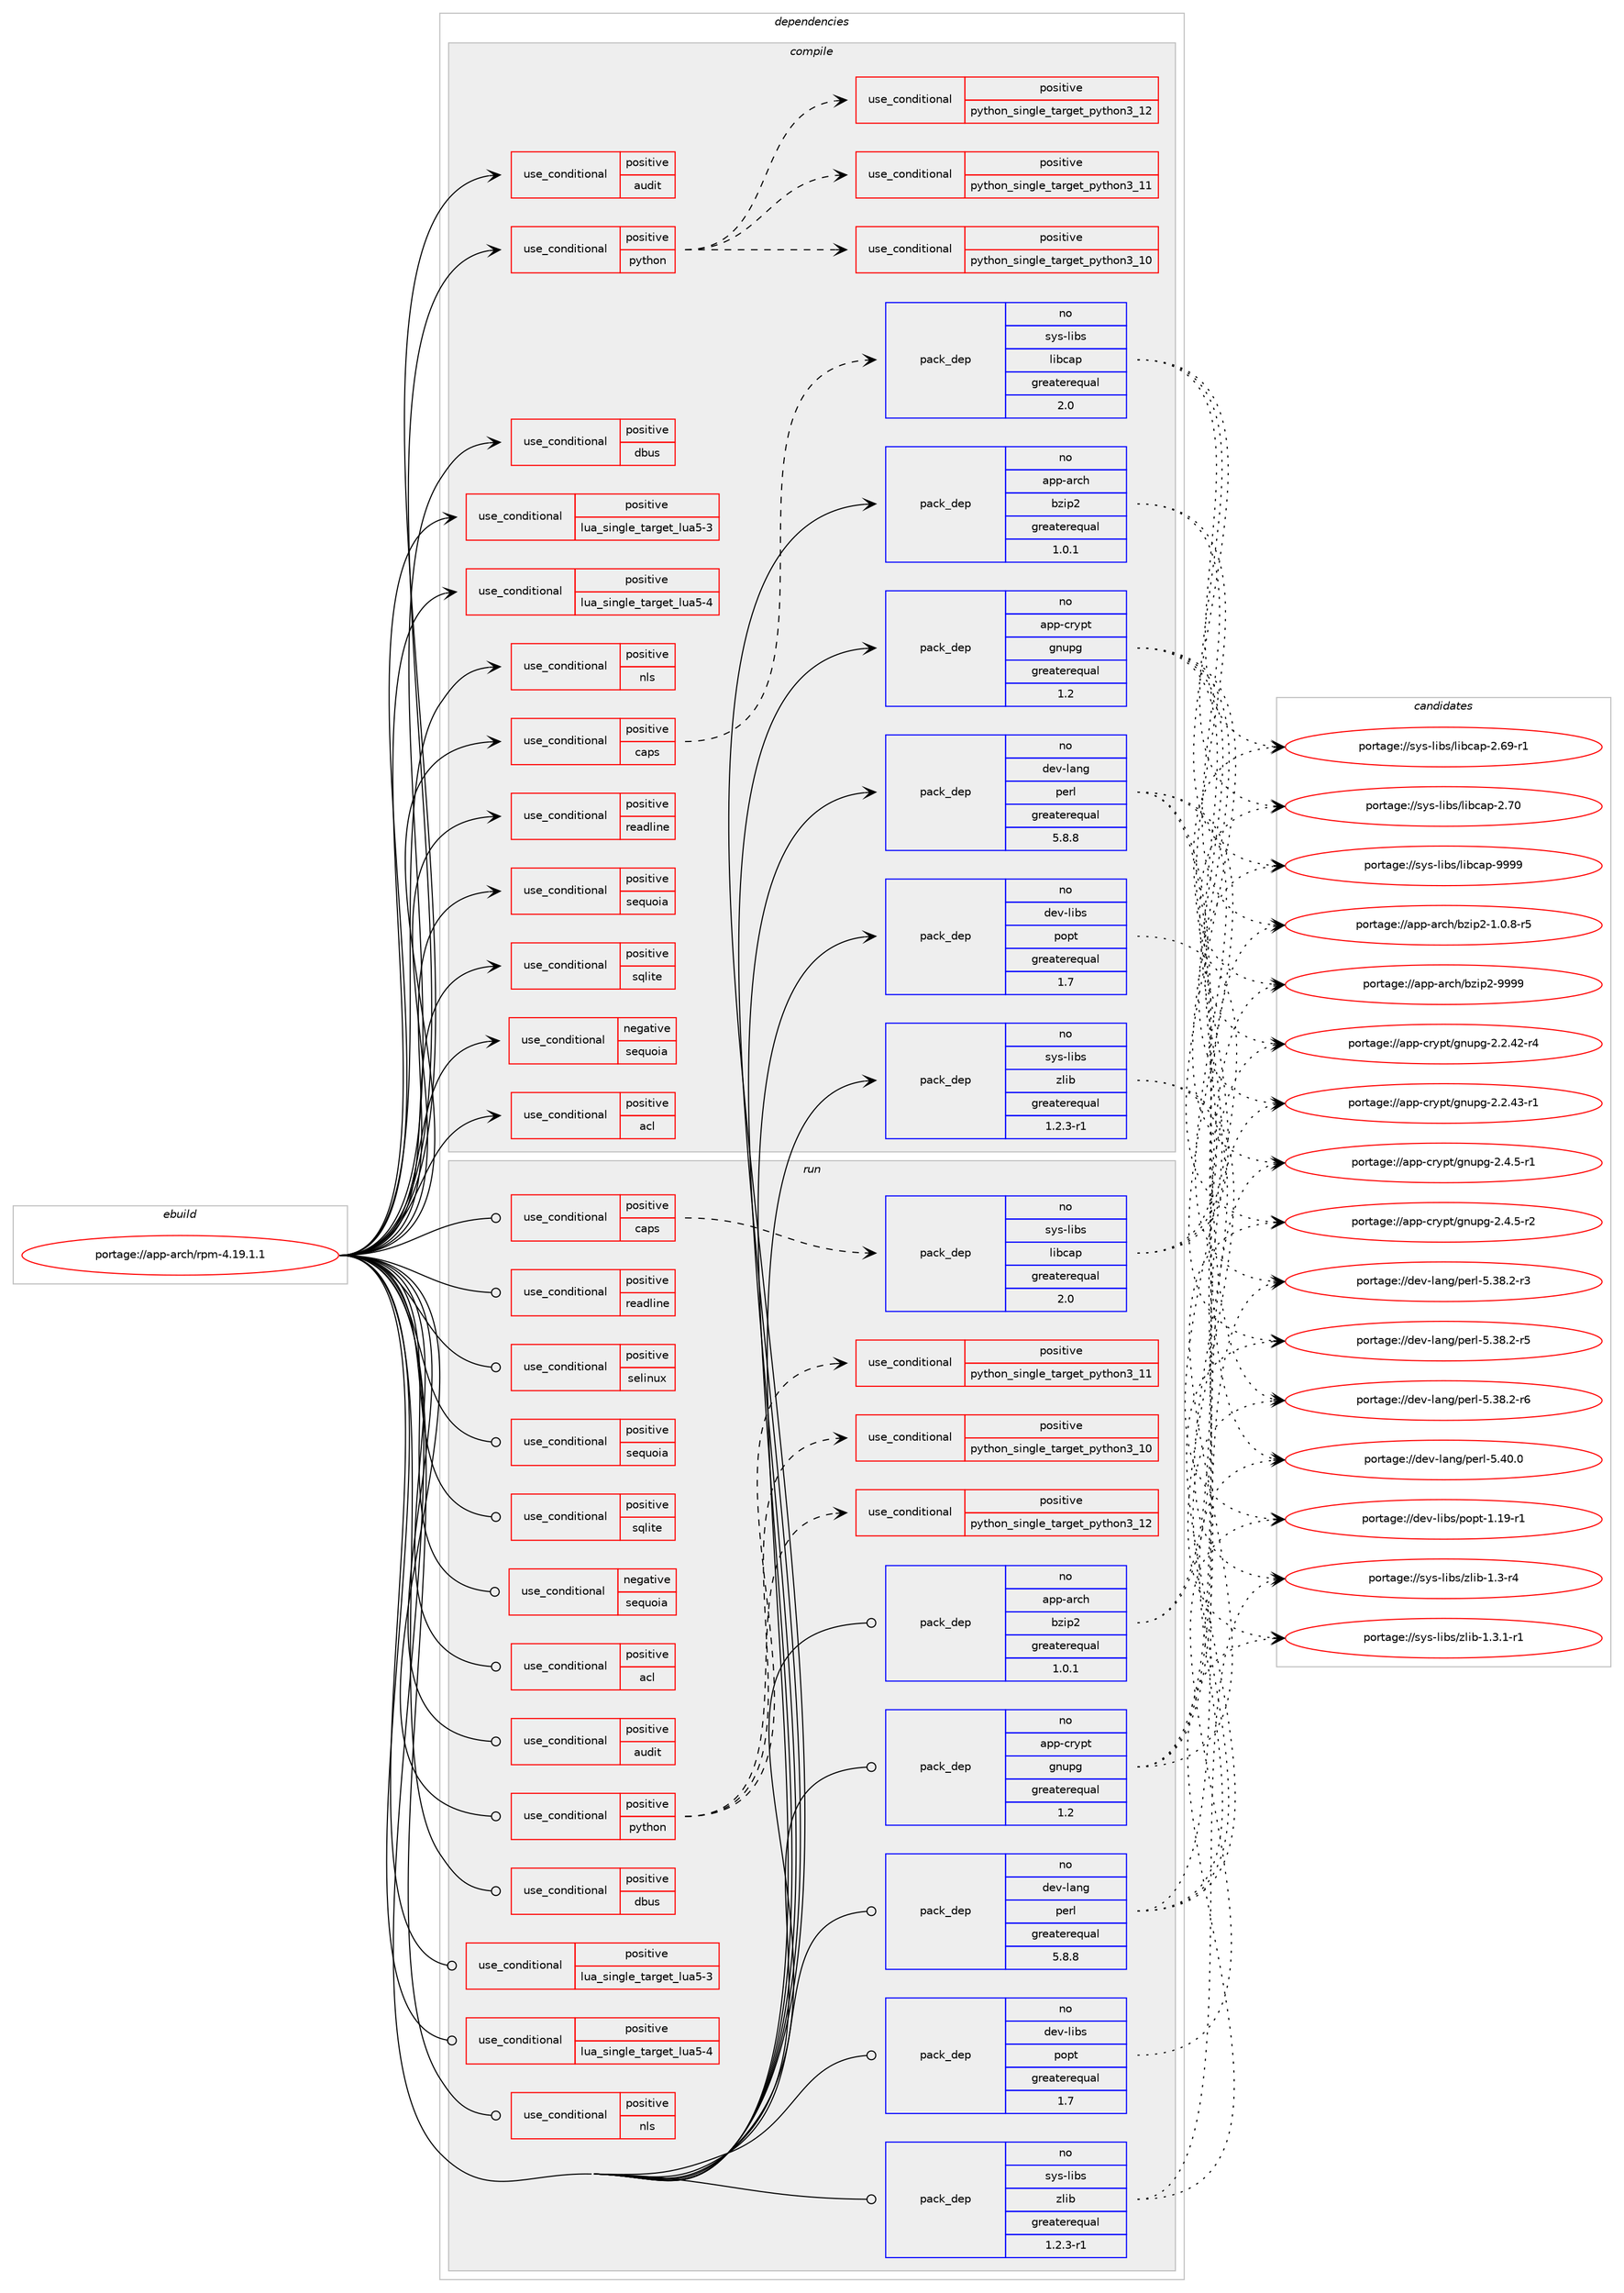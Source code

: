 digraph prolog {

# *************
# Graph options
# *************

newrank=true;
concentrate=true;
compound=true;
graph [rankdir=LR,fontname=Helvetica,fontsize=10,ranksep=1.5];#, ranksep=2.5, nodesep=0.2];
edge  [arrowhead=vee];
node  [fontname=Helvetica,fontsize=10];

# **********
# The ebuild
# **********

subgraph cluster_leftcol {
color=gray;
rank=same;
label=<<i>ebuild</i>>;
id [label="portage://app-arch/rpm-4.19.1.1", color=red, width=4, href="../app-arch/rpm-4.19.1.1.svg"];
}

# ****************
# The dependencies
# ****************

subgraph cluster_midcol {
color=gray;
label=<<i>dependencies</i>>;
subgraph cluster_compile {
fillcolor="#eeeeee";
style=filled;
label=<<i>compile</i>>;
subgraph cond1943 {
dependency3133 [label=<<TABLE BORDER="0" CELLBORDER="1" CELLSPACING="0" CELLPADDING="4"><TR><TD ROWSPAN="3" CELLPADDING="10">use_conditional</TD></TR><TR><TD>negative</TD></TR><TR><TD>sequoia</TD></TR></TABLE>>, shape=none, color=red];
# *** BEGIN UNKNOWN DEPENDENCY TYPE (TODO) ***
# dependency3133 -> package_dependency(portage://app-arch/rpm-4.19.1.1,install,no,dev-libs,libgcrypt,none,[,,],any_same_slot,[])
# *** END UNKNOWN DEPENDENCY TYPE (TODO) ***

}
id:e -> dependency3133:w [weight=20,style="solid",arrowhead="vee"];
subgraph cond1944 {
dependency3134 [label=<<TABLE BORDER="0" CELLBORDER="1" CELLSPACING="0" CELLPADDING="4"><TR><TD ROWSPAN="3" CELLPADDING="10">use_conditional</TD></TR><TR><TD>positive</TD></TR><TR><TD>acl</TD></TR></TABLE>>, shape=none, color=red];
# *** BEGIN UNKNOWN DEPENDENCY TYPE (TODO) ***
# dependency3134 -> package_dependency(portage://app-arch/rpm-4.19.1.1,install,no,virtual,acl,none,[,,],[],[])
# *** END UNKNOWN DEPENDENCY TYPE (TODO) ***

}
id:e -> dependency3134:w [weight=20,style="solid",arrowhead="vee"];
subgraph cond1945 {
dependency3135 [label=<<TABLE BORDER="0" CELLBORDER="1" CELLSPACING="0" CELLPADDING="4"><TR><TD ROWSPAN="3" CELLPADDING="10">use_conditional</TD></TR><TR><TD>positive</TD></TR><TR><TD>audit</TD></TR></TABLE>>, shape=none, color=red];
# *** BEGIN UNKNOWN DEPENDENCY TYPE (TODO) ***
# dependency3135 -> package_dependency(portage://app-arch/rpm-4.19.1.1,install,no,sys-process,audit,none,[,,],[],[])
# *** END UNKNOWN DEPENDENCY TYPE (TODO) ***

}
id:e -> dependency3135:w [weight=20,style="solid",arrowhead="vee"];
subgraph cond1946 {
dependency3136 [label=<<TABLE BORDER="0" CELLBORDER="1" CELLSPACING="0" CELLPADDING="4"><TR><TD ROWSPAN="3" CELLPADDING="10">use_conditional</TD></TR><TR><TD>positive</TD></TR><TR><TD>caps</TD></TR></TABLE>>, shape=none, color=red];
subgraph pack1164 {
dependency3137 [label=<<TABLE BORDER="0" CELLBORDER="1" CELLSPACING="0" CELLPADDING="4" WIDTH="220"><TR><TD ROWSPAN="6" CELLPADDING="30">pack_dep</TD></TR><TR><TD WIDTH="110">no</TD></TR><TR><TD>sys-libs</TD></TR><TR><TD>libcap</TD></TR><TR><TD>greaterequal</TD></TR><TR><TD>2.0</TD></TR></TABLE>>, shape=none, color=blue];
}
dependency3136:e -> dependency3137:w [weight=20,style="dashed",arrowhead="vee"];
}
id:e -> dependency3136:w [weight=20,style="solid",arrowhead="vee"];
subgraph cond1947 {
dependency3138 [label=<<TABLE BORDER="0" CELLBORDER="1" CELLSPACING="0" CELLPADDING="4"><TR><TD ROWSPAN="3" CELLPADDING="10">use_conditional</TD></TR><TR><TD>positive</TD></TR><TR><TD>dbus</TD></TR></TABLE>>, shape=none, color=red];
# *** BEGIN UNKNOWN DEPENDENCY TYPE (TODO) ***
# dependency3138 -> package_dependency(portage://app-arch/rpm-4.19.1.1,install,no,sys-apps,dbus,none,[,,],[],[])
# *** END UNKNOWN DEPENDENCY TYPE (TODO) ***

}
id:e -> dependency3138:w [weight=20,style="solid",arrowhead="vee"];
subgraph cond1948 {
dependency3139 [label=<<TABLE BORDER="0" CELLBORDER="1" CELLSPACING="0" CELLPADDING="4"><TR><TD ROWSPAN="3" CELLPADDING="10">use_conditional</TD></TR><TR><TD>positive</TD></TR><TR><TD>lua_single_target_lua5-3</TD></TR></TABLE>>, shape=none, color=red];
# *** BEGIN UNKNOWN DEPENDENCY TYPE (TODO) ***
# dependency3139 -> package_dependency(portage://app-arch/rpm-4.19.1.1,install,no,dev-lang,lua,none,[,,],[slot(5.3)],[])
# *** END UNKNOWN DEPENDENCY TYPE (TODO) ***

}
id:e -> dependency3139:w [weight=20,style="solid",arrowhead="vee"];
subgraph cond1949 {
dependency3140 [label=<<TABLE BORDER="0" CELLBORDER="1" CELLSPACING="0" CELLPADDING="4"><TR><TD ROWSPAN="3" CELLPADDING="10">use_conditional</TD></TR><TR><TD>positive</TD></TR><TR><TD>lua_single_target_lua5-4</TD></TR></TABLE>>, shape=none, color=red];
# *** BEGIN UNKNOWN DEPENDENCY TYPE (TODO) ***
# dependency3140 -> package_dependency(portage://app-arch/rpm-4.19.1.1,install,no,dev-lang,lua,none,[,,],[slot(5.4)],[])
# *** END UNKNOWN DEPENDENCY TYPE (TODO) ***

}
id:e -> dependency3140:w [weight=20,style="solid",arrowhead="vee"];
subgraph cond1950 {
dependency3141 [label=<<TABLE BORDER="0" CELLBORDER="1" CELLSPACING="0" CELLPADDING="4"><TR><TD ROWSPAN="3" CELLPADDING="10">use_conditional</TD></TR><TR><TD>positive</TD></TR><TR><TD>nls</TD></TR></TABLE>>, shape=none, color=red];
# *** BEGIN UNKNOWN DEPENDENCY TYPE (TODO) ***
# dependency3141 -> package_dependency(portage://app-arch/rpm-4.19.1.1,install,no,virtual,libintl,none,[,,],[],[])
# *** END UNKNOWN DEPENDENCY TYPE (TODO) ***

}
id:e -> dependency3141:w [weight=20,style="solid",arrowhead="vee"];
subgraph cond1951 {
dependency3142 [label=<<TABLE BORDER="0" CELLBORDER="1" CELLSPACING="0" CELLPADDING="4"><TR><TD ROWSPAN="3" CELLPADDING="10">use_conditional</TD></TR><TR><TD>positive</TD></TR><TR><TD>python</TD></TR></TABLE>>, shape=none, color=red];
subgraph cond1952 {
dependency3143 [label=<<TABLE BORDER="0" CELLBORDER="1" CELLSPACING="0" CELLPADDING="4"><TR><TD ROWSPAN="3" CELLPADDING="10">use_conditional</TD></TR><TR><TD>positive</TD></TR><TR><TD>python_single_target_python3_10</TD></TR></TABLE>>, shape=none, color=red];
# *** BEGIN UNKNOWN DEPENDENCY TYPE (TODO) ***
# dependency3143 -> package_dependency(portage://app-arch/rpm-4.19.1.1,install,no,dev-lang,python,none,[,,],[slot(3.10)],[])
# *** END UNKNOWN DEPENDENCY TYPE (TODO) ***

}
dependency3142:e -> dependency3143:w [weight=20,style="dashed",arrowhead="vee"];
subgraph cond1953 {
dependency3144 [label=<<TABLE BORDER="0" CELLBORDER="1" CELLSPACING="0" CELLPADDING="4"><TR><TD ROWSPAN="3" CELLPADDING="10">use_conditional</TD></TR><TR><TD>positive</TD></TR><TR><TD>python_single_target_python3_11</TD></TR></TABLE>>, shape=none, color=red];
# *** BEGIN UNKNOWN DEPENDENCY TYPE (TODO) ***
# dependency3144 -> package_dependency(portage://app-arch/rpm-4.19.1.1,install,no,dev-lang,python,none,[,,],[slot(3.11)],[])
# *** END UNKNOWN DEPENDENCY TYPE (TODO) ***

}
dependency3142:e -> dependency3144:w [weight=20,style="dashed",arrowhead="vee"];
subgraph cond1954 {
dependency3145 [label=<<TABLE BORDER="0" CELLBORDER="1" CELLSPACING="0" CELLPADDING="4"><TR><TD ROWSPAN="3" CELLPADDING="10">use_conditional</TD></TR><TR><TD>positive</TD></TR><TR><TD>python_single_target_python3_12</TD></TR></TABLE>>, shape=none, color=red];
# *** BEGIN UNKNOWN DEPENDENCY TYPE (TODO) ***
# dependency3145 -> package_dependency(portage://app-arch/rpm-4.19.1.1,install,no,dev-lang,python,none,[,,],[slot(3.12)],[])
# *** END UNKNOWN DEPENDENCY TYPE (TODO) ***

}
dependency3142:e -> dependency3145:w [weight=20,style="dashed",arrowhead="vee"];
}
id:e -> dependency3142:w [weight=20,style="solid",arrowhead="vee"];
subgraph cond1955 {
dependency3146 [label=<<TABLE BORDER="0" CELLBORDER="1" CELLSPACING="0" CELLPADDING="4"><TR><TD ROWSPAN="3" CELLPADDING="10">use_conditional</TD></TR><TR><TD>positive</TD></TR><TR><TD>readline</TD></TR></TABLE>>, shape=none, color=red];
# *** BEGIN UNKNOWN DEPENDENCY TYPE (TODO) ***
# dependency3146 -> package_dependency(portage://app-arch/rpm-4.19.1.1,install,no,sys-libs,readline,none,[,,],any_same_slot,[])
# *** END UNKNOWN DEPENDENCY TYPE (TODO) ***

}
id:e -> dependency3146:w [weight=20,style="solid",arrowhead="vee"];
subgraph cond1956 {
dependency3147 [label=<<TABLE BORDER="0" CELLBORDER="1" CELLSPACING="0" CELLPADDING="4"><TR><TD ROWSPAN="3" CELLPADDING="10">use_conditional</TD></TR><TR><TD>positive</TD></TR><TR><TD>sequoia</TD></TR></TABLE>>, shape=none, color=red];
# *** BEGIN UNKNOWN DEPENDENCY TYPE (TODO) ***
# dependency3147 -> package_dependency(portage://app-arch/rpm-4.19.1.1,install,no,app-crypt,rpm-sequoia,none,[,,],[],[])
# *** END UNKNOWN DEPENDENCY TYPE (TODO) ***

}
id:e -> dependency3147:w [weight=20,style="solid",arrowhead="vee"];
subgraph cond1957 {
dependency3148 [label=<<TABLE BORDER="0" CELLBORDER="1" CELLSPACING="0" CELLPADDING="4"><TR><TD ROWSPAN="3" CELLPADDING="10">use_conditional</TD></TR><TR><TD>positive</TD></TR><TR><TD>sqlite</TD></TR></TABLE>>, shape=none, color=red];
# *** BEGIN UNKNOWN DEPENDENCY TYPE (TODO) ***
# dependency3148 -> package_dependency(portage://app-arch/rpm-4.19.1.1,install,no,dev-db,sqlite,none,[,,],[slot(3)],[])
# *** END UNKNOWN DEPENDENCY TYPE (TODO) ***

}
id:e -> dependency3148:w [weight=20,style="solid",arrowhead="vee"];
subgraph pack1165 {
dependency3149 [label=<<TABLE BORDER="0" CELLBORDER="1" CELLSPACING="0" CELLPADDING="4" WIDTH="220"><TR><TD ROWSPAN="6" CELLPADDING="30">pack_dep</TD></TR><TR><TD WIDTH="110">no</TD></TR><TR><TD>app-arch</TD></TR><TR><TD>bzip2</TD></TR><TR><TD>greaterequal</TD></TR><TR><TD>1.0.1</TD></TR></TABLE>>, shape=none, color=blue];
}
id:e -> dependency3149:w [weight=20,style="solid",arrowhead="vee"];
# *** BEGIN UNKNOWN DEPENDENCY TYPE (TODO) ***
# id -> package_dependency(portage://app-arch/rpm-4.19.1.1,install,no,app-arch,libarchive,none,[,,],any_same_slot,[])
# *** END UNKNOWN DEPENDENCY TYPE (TODO) ***

# *** BEGIN UNKNOWN DEPENDENCY TYPE (TODO) ***
# id -> package_dependency(portage://app-arch/rpm-4.19.1.1,install,no,app-arch,xz-utils,none,[,,],[],[])
# *** END UNKNOWN DEPENDENCY TYPE (TODO) ***

# *** BEGIN UNKNOWN DEPENDENCY TYPE (TODO) ***
# id -> package_dependency(portage://app-arch/rpm-4.19.1.1,install,no,app-arch,zstd,none,[,,],any_same_slot,[])
# *** END UNKNOWN DEPENDENCY TYPE (TODO) ***

subgraph pack1166 {
dependency3150 [label=<<TABLE BORDER="0" CELLBORDER="1" CELLSPACING="0" CELLPADDING="4" WIDTH="220"><TR><TD ROWSPAN="6" CELLPADDING="30">pack_dep</TD></TR><TR><TD WIDTH="110">no</TD></TR><TR><TD>app-crypt</TD></TR><TR><TD>gnupg</TD></TR><TR><TD>greaterequal</TD></TR><TR><TD>1.2</TD></TR></TABLE>>, shape=none, color=blue];
}
id:e -> dependency3150:w [weight=20,style="solid",arrowhead="vee"];
subgraph pack1167 {
dependency3151 [label=<<TABLE BORDER="0" CELLBORDER="1" CELLSPACING="0" CELLPADDING="4" WIDTH="220"><TR><TD ROWSPAN="6" CELLPADDING="30">pack_dep</TD></TR><TR><TD WIDTH="110">no</TD></TR><TR><TD>dev-lang</TD></TR><TR><TD>perl</TD></TR><TR><TD>greaterequal</TD></TR><TR><TD>5.8.8</TD></TR></TABLE>>, shape=none, color=blue];
}
id:e -> dependency3151:w [weight=20,style="solid",arrowhead="vee"];
# *** BEGIN UNKNOWN DEPENDENCY TYPE (TODO) ***
# id -> package_dependency(portage://app-arch/rpm-4.19.1.1,install,no,dev-libs,elfutils,none,[,,],[],[])
# *** END UNKNOWN DEPENDENCY TYPE (TODO) ***

subgraph pack1168 {
dependency3152 [label=<<TABLE BORDER="0" CELLBORDER="1" CELLSPACING="0" CELLPADDING="4" WIDTH="220"><TR><TD ROWSPAN="6" CELLPADDING="30">pack_dep</TD></TR><TR><TD WIDTH="110">no</TD></TR><TR><TD>dev-libs</TD></TR><TR><TD>popt</TD></TR><TR><TD>greaterequal</TD></TR><TR><TD>1.7</TD></TR></TABLE>>, shape=none, color=blue];
}
id:e -> dependency3152:w [weight=20,style="solid",arrowhead="vee"];
# *** BEGIN UNKNOWN DEPENDENCY TYPE (TODO) ***
# id -> package_dependency(portage://app-arch/rpm-4.19.1.1,install,no,sys-apps,file,none,[,,],[],[])
# *** END UNKNOWN DEPENDENCY TYPE (TODO) ***

# *** BEGIN UNKNOWN DEPENDENCY TYPE (TODO) ***
# id -> package_dependency(portage://app-arch/rpm-4.19.1.1,install,no,sys-libs,readline,none,[,,],any_same_slot,[])
# *** END UNKNOWN DEPENDENCY TYPE (TODO) ***

subgraph pack1169 {
dependency3153 [label=<<TABLE BORDER="0" CELLBORDER="1" CELLSPACING="0" CELLPADDING="4" WIDTH="220"><TR><TD ROWSPAN="6" CELLPADDING="30">pack_dep</TD></TR><TR><TD WIDTH="110">no</TD></TR><TR><TD>sys-libs</TD></TR><TR><TD>zlib</TD></TR><TR><TD>greaterequal</TD></TR><TR><TD>1.2.3-r1</TD></TR></TABLE>>, shape=none, color=blue];
}
id:e -> dependency3153:w [weight=20,style="solid",arrowhead="vee"];
}
subgraph cluster_compileandrun {
fillcolor="#eeeeee";
style=filled;
label=<<i>compile and run</i>>;
}
subgraph cluster_run {
fillcolor="#eeeeee";
style=filled;
label=<<i>run</i>>;
subgraph cond1958 {
dependency3154 [label=<<TABLE BORDER="0" CELLBORDER="1" CELLSPACING="0" CELLPADDING="4"><TR><TD ROWSPAN="3" CELLPADDING="10">use_conditional</TD></TR><TR><TD>negative</TD></TR><TR><TD>sequoia</TD></TR></TABLE>>, shape=none, color=red];
# *** BEGIN UNKNOWN DEPENDENCY TYPE (TODO) ***
# dependency3154 -> package_dependency(portage://app-arch/rpm-4.19.1.1,run,no,dev-libs,libgcrypt,none,[,,],any_same_slot,[])
# *** END UNKNOWN DEPENDENCY TYPE (TODO) ***

}
id:e -> dependency3154:w [weight=20,style="solid",arrowhead="odot"];
subgraph cond1959 {
dependency3155 [label=<<TABLE BORDER="0" CELLBORDER="1" CELLSPACING="0" CELLPADDING="4"><TR><TD ROWSPAN="3" CELLPADDING="10">use_conditional</TD></TR><TR><TD>positive</TD></TR><TR><TD>acl</TD></TR></TABLE>>, shape=none, color=red];
# *** BEGIN UNKNOWN DEPENDENCY TYPE (TODO) ***
# dependency3155 -> package_dependency(portage://app-arch/rpm-4.19.1.1,run,no,virtual,acl,none,[,,],[],[])
# *** END UNKNOWN DEPENDENCY TYPE (TODO) ***

}
id:e -> dependency3155:w [weight=20,style="solid",arrowhead="odot"];
subgraph cond1960 {
dependency3156 [label=<<TABLE BORDER="0" CELLBORDER="1" CELLSPACING="0" CELLPADDING="4"><TR><TD ROWSPAN="3" CELLPADDING="10">use_conditional</TD></TR><TR><TD>positive</TD></TR><TR><TD>audit</TD></TR></TABLE>>, shape=none, color=red];
# *** BEGIN UNKNOWN DEPENDENCY TYPE (TODO) ***
# dependency3156 -> package_dependency(portage://app-arch/rpm-4.19.1.1,run,no,sys-process,audit,none,[,,],[],[])
# *** END UNKNOWN DEPENDENCY TYPE (TODO) ***

}
id:e -> dependency3156:w [weight=20,style="solid",arrowhead="odot"];
subgraph cond1961 {
dependency3157 [label=<<TABLE BORDER="0" CELLBORDER="1" CELLSPACING="0" CELLPADDING="4"><TR><TD ROWSPAN="3" CELLPADDING="10">use_conditional</TD></TR><TR><TD>positive</TD></TR><TR><TD>caps</TD></TR></TABLE>>, shape=none, color=red];
subgraph pack1170 {
dependency3158 [label=<<TABLE BORDER="0" CELLBORDER="1" CELLSPACING="0" CELLPADDING="4" WIDTH="220"><TR><TD ROWSPAN="6" CELLPADDING="30">pack_dep</TD></TR><TR><TD WIDTH="110">no</TD></TR><TR><TD>sys-libs</TD></TR><TR><TD>libcap</TD></TR><TR><TD>greaterequal</TD></TR><TR><TD>2.0</TD></TR></TABLE>>, shape=none, color=blue];
}
dependency3157:e -> dependency3158:w [weight=20,style="dashed",arrowhead="vee"];
}
id:e -> dependency3157:w [weight=20,style="solid",arrowhead="odot"];
subgraph cond1962 {
dependency3159 [label=<<TABLE BORDER="0" CELLBORDER="1" CELLSPACING="0" CELLPADDING="4"><TR><TD ROWSPAN="3" CELLPADDING="10">use_conditional</TD></TR><TR><TD>positive</TD></TR><TR><TD>dbus</TD></TR></TABLE>>, shape=none, color=red];
# *** BEGIN UNKNOWN DEPENDENCY TYPE (TODO) ***
# dependency3159 -> package_dependency(portage://app-arch/rpm-4.19.1.1,run,no,sys-apps,dbus,none,[,,],[],[])
# *** END UNKNOWN DEPENDENCY TYPE (TODO) ***

}
id:e -> dependency3159:w [weight=20,style="solid",arrowhead="odot"];
subgraph cond1963 {
dependency3160 [label=<<TABLE BORDER="0" CELLBORDER="1" CELLSPACING="0" CELLPADDING="4"><TR><TD ROWSPAN="3" CELLPADDING="10">use_conditional</TD></TR><TR><TD>positive</TD></TR><TR><TD>lua_single_target_lua5-3</TD></TR></TABLE>>, shape=none, color=red];
# *** BEGIN UNKNOWN DEPENDENCY TYPE (TODO) ***
# dependency3160 -> package_dependency(portage://app-arch/rpm-4.19.1.1,run,no,dev-lang,lua,none,[,,],[slot(5.3)],[])
# *** END UNKNOWN DEPENDENCY TYPE (TODO) ***

}
id:e -> dependency3160:w [weight=20,style="solid",arrowhead="odot"];
subgraph cond1964 {
dependency3161 [label=<<TABLE BORDER="0" CELLBORDER="1" CELLSPACING="0" CELLPADDING="4"><TR><TD ROWSPAN="3" CELLPADDING="10">use_conditional</TD></TR><TR><TD>positive</TD></TR><TR><TD>lua_single_target_lua5-4</TD></TR></TABLE>>, shape=none, color=red];
# *** BEGIN UNKNOWN DEPENDENCY TYPE (TODO) ***
# dependency3161 -> package_dependency(portage://app-arch/rpm-4.19.1.1,run,no,dev-lang,lua,none,[,,],[slot(5.4)],[])
# *** END UNKNOWN DEPENDENCY TYPE (TODO) ***

}
id:e -> dependency3161:w [weight=20,style="solid",arrowhead="odot"];
subgraph cond1965 {
dependency3162 [label=<<TABLE BORDER="0" CELLBORDER="1" CELLSPACING="0" CELLPADDING="4"><TR><TD ROWSPAN="3" CELLPADDING="10">use_conditional</TD></TR><TR><TD>positive</TD></TR><TR><TD>nls</TD></TR></TABLE>>, shape=none, color=red];
# *** BEGIN UNKNOWN DEPENDENCY TYPE (TODO) ***
# dependency3162 -> package_dependency(portage://app-arch/rpm-4.19.1.1,run,no,virtual,libintl,none,[,,],[],[])
# *** END UNKNOWN DEPENDENCY TYPE (TODO) ***

}
id:e -> dependency3162:w [weight=20,style="solid",arrowhead="odot"];
subgraph cond1966 {
dependency3163 [label=<<TABLE BORDER="0" CELLBORDER="1" CELLSPACING="0" CELLPADDING="4"><TR><TD ROWSPAN="3" CELLPADDING="10">use_conditional</TD></TR><TR><TD>positive</TD></TR><TR><TD>python</TD></TR></TABLE>>, shape=none, color=red];
subgraph cond1967 {
dependency3164 [label=<<TABLE BORDER="0" CELLBORDER="1" CELLSPACING="0" CELLPADDING="4"><TR><TD ROWSPAN="3" CELLPADDING="10">use_conditional</TD></TR><TR><TD>positive</TD></TR><TR><TD>python_single_target_python3_10</TD></TR></TABLE>>, shape=none, color=red];
# *** BEGIN UNKNOWN DEPENDENCY TYPE (TODO) ***
# dependency3164 -> package_dependency(portage://app-arch/rpm-4.19.1.1,run,no,dev-lang,python,none,[,,],[slot(3.10)],[])
# *** END UNKNOWN DEPENDENCY TYPE (TODO) ***

}
dependency3163:e -> dependency3164:w [weight=20,style="dashed",arrowhead="vee"];
subgraph cond1968 {
dependency3165 [label=<<TABLE BORDER="0" CELLBORDER="1" CELLSPACING="0" CELLPADDING="4"><TR><TD ROWSPAN="3" CELLPADDING="10">use_conditional</TD></TR><TR><TD>positive</TD></TR><TR><TD>python_single_target_python3_11</TD></TR></TABLE>>, shape=none, color=red];
# *** BEGIN UNKNOWN DEPENDENCY TYPE (TODO) ***
# dependency3165 -> package_dependency(portage://app-arch/rpm-4.19.1.1,run,no,dev-lang,python,none,[,,],[slot(3.11)],[])
# *** END UNKNOWN DEPENDENCY TYPE (TODO) ***

}
dependency3163:e -> dependency3165:w [weight=20,style="dashed",arrowhead="vee"];
subgraph cond1969 {
dependency3166 [label=<<TABLE BORDER="0" CELLBORDER="1" CELLSPACING="0" CELLPADDING="4"><TR><TD ROWSPAN="3" CELLPADDING="10">use_conditional</TD></TR><TR><TD>positive</TD></TR><TR><TD>python_single_target_python3_12</TD></TR></TABLE>>, shape=none, color=red];
# *** BEGIN UNKNOWN DEPENDENCY TYPE (TODO) ***
# dependency3166 -> package_dependency(portage://app-arch/rpm-4.19.1.1,run,no,dev-lang,python,none,[,,],[slot(3.12)],[])
# *** END UNKNOWN DEPENDENCY TYPE (TODO) ***

}
dependency3163:e -> dependency3166:w [weight=20,style="dashed",arrowhead="vee"];
}
id:e -> dependency3163:w [weight=20,style="solid",arrowhead="odot"];
subgraph cond1970 {
dependency3167 [label=<<TABLE BORDER="0" CELLBORDER="1" CELLSPACING="0" CELLPADDING="4"><TR><TD ROWSPAN="3" CELLPADDING="10">use_conditional</TD></TR><TR><TD>positive</TD></TR><TR><TD>readline</TD></TR></TABLE>>, shape=none, color=red];
# *** BEGIN UNKNOWN DEPENDENCY TYPE (TODO) ***
# dependency3167 -> package_dependency(portage://app-arch/rpm-4.19.1.1,run,no,sys-libs,readline,none,[,,],any_same_slot,[])
# *** END UNKNOWN DEPENDENCY TYPE (TODO) ***

}
id:e -> dependency3167:w [weight=20,style="solid",arrowhead="odot"];
subgraph cond1971 {
dependency3168 [label=<<TABLE BORDER="0" CELLBORDER="1" CELLSPACING="0" CELLPADDING="4"><TR><TD ROWSPAN="3" CELLPADDING="10">use_conditional</TD></TR><TR><TD>positive</TD></TR><TR><TD>selinux</TD></TR></TABLE>>, shape=none, color=red];
# *** BEGIN UNKNOWN DEPENDENCY TYPE (TODO) ***
# dependency3168 -> package_dependency(portage://app-arch/rpm-4.19.1.1,run,no,sec-policy,selinux-rpm,none,[,,],[],[])
# *** END UNKNOWN DEPENDENCY TYPE (TODO) ***

}
id:e -> dependency3168:w [weight=20,style="solid",arrowhead="odot"];
subgraph cond1972 {
dependency3169 [label=<<TABLE BORDER="0" CELLBORDER="1" CELLSPACING="0" CELLPADDING="4"><TR><TD ROWSPAN="3" CELLPADDING="10">use_conditional</TD></TR><TR><TD>positive</TD></TR><TR><TD>sequoia</TD></TR></TABLE>>, shape=none, color=red];
# *** BEGIN UNKNOWN DEPENDENCY TYPE (TODO) ***
# dependency3169 -> package_dependency(portage://app-arch/rpm-4.19.1.1,run,no,app-crypt,rpm-sequoia,none,[,,],[],[])
# *** END UNKNOWN DEPENDENCY TYPE (TODO) ***

}
id:e -> dependency3169:w [weight=20,style="solid",arrowhead="odot"];
subgraph cond1973 {
dependency3170 [label=<<TABLE BORDER="0" CELLBORDER="1" CELLSPACING="0" CELLPADDING="4"><TR><TD ROWSPAN="3" CELLPADDING="10">use_conditional</TD></TR><TR><TD>positive</TD></TR><TR><TD>sqlite</TD></TR></TABLE>>, shape=none, color=red];
# *** BEGIN UNKNOWN DEPENDENCY TYPE (TODO) ***
# dependency3170 -> package_dependency(portage://app-arch/rpm-4.19.1.1,run,no,dev-db,sqlite,none,[,,],[slot(3)],[])
# *** END UNKNOWN DEPENDENCY TYPE (TODO) ***

}
id:e -> dependency3170:w [weight=20,style="solid",arrowhead="odot"];
subgraph pack1171 {
dependency3171 [label=<<TABLE BORDER="0" CELLBORDER="1" CELLSPACING="0" CELLPADDING="4" WIDTH="220"><TR><TD ROWSPAN="6" CELLPADDING="30">pack_dep</TD></TR><TR><TD WIDTH="110">no</TD></TR><TR><TD>app-arch</TD></TR><TR><TD>bzip2</TD></TR><TR><TD>greaterequal</TD></TR><TR><TD>1.0.1</TD></TR></TABLE>>, shape=none, color=blue];
}
id:e -> dependency3171:w [weight=20,style="solid",arrowhead="odot"];
# *** BEGIN UNKNOWN DEPENDENCY TYPE (TODO) ***
# id -> package_dependency(portage://app-arch/rpm-4.19.1.1,run,no,app-arch,libarchive,none,[,,],any_same_slot,[])
# *** END UNKNOWN DEPENDENCY TYPE (TODO) ***

# *** BEGIN UNKNOWN DEPENDENCY TYPE (TODO) ***
# id -> package_dependency(portage://app-arch/rpm-4.19.1.1,run,no,app-arch,xz-utils,none,[,,],[],[])
# *** END UNKNOWN DEPENDENCY TYPE (TODO) ***

# *** BEGIN UNKNOWN DEPENDENCY TYPE (TODO) ***
# id -> package_dependency(portage://app-arch/rpm-4.19.1.1,run,no,app-arch,zstd,none,[,,],any_same_slot,[])
# *** END UNKNOWN DEPENDENCY TYPE (TODO) ***

subgraph pack1172 {
dependency3172 [label=<<TABLE BORDER="0" CELLBORDER="1" CELLSPACING="0" CELLPADDING="4" WIDTH="220"><TR><TD ROWSPAN="6" CELLPADDING="30">pack_dep</TD></TR><TR><TD WIDTH="110">no</TD></TR><TR><TD>app-crypt</TD></TR><TR><TD>gnupg</TD></TR><TR><TD>greaterequal</TD></TR><TR><TD>1.2</TD></TR></TABLE>>, shape=none, color=blue];
}
id:e -> dependency3172:w [weight=20,style="solid",arrowhead="odot"];
subgraph pack1173 {
dependency3173 [label=<<TABLE BORDER="0" CELLBORDER="1" CELLSPACING="0" CELLPADDING="4" WIDTH="220"><TR><TD ROWSPAN="6" CELLPADDING="30">pack_dep</TD></TR><TR><TD WIDTH="110">no</TD></TR><TR><TD>dev-lang</TD></TR><TR><TD>perl</TD></TR><TR><TD>greaterequal</TD></TR><TR><TD>5.8.8</TD></TR></TABLE>>, shape=none, color=blue];
}
id:e -> dependency3173:w [weight=20,style="solid",arrowhead="odot"];
# *** BEGIN UNKNOWN DEPENDENCY TYPE (TODO) ***
# id -> package_dependency(portage://app-arch/rpm-4.19.1.1,run,no,dev-libs,elfutils,none,[,,],[],[])
# *** END UNKNOWN DEPENDENCY TYPE (TODO) ***

subgraph pack1174 {
dependency3174 [label=<<TABLE BORDER="0" CELLBORDER="1" CELLSPACING="0" CELLPADDING="4" WIDTH="220"><TR><TD ROWSPAN="6" CELLPADDING="30">pack_dep</TD></TR><TR><TD WIDTH="110">no</TD></TR><TR><TD>dev-libs</TD></TR><TR><TD>popt</TD></TR><TR><TD>greaterequal</TD></TR><TR><TD>1.7</TD></TR></TABLE>>, shape=none, color=blue];
}
id:e -> dependency3174:w [weight=20,style="solid",arrowhead="odot"];
# *** BEGIN UNKNOWN DEPENDENCY TYPE (TODO) ***
# id -> package_dependency(portage://app-arch/rpm-4.19.1.1,run,no,sys-apps,file,none,[,,],[],[])
# *** END UNKNOWN DEPENDENCY TYPE (TODO) ***

# *** BEGIN UNKNOWN DEPENDENCY TYPE (TODO) ***
# id -> package_dependency(portage://app-arch/rpm-4.19.1.1,run,no,sys-libs,readline,none,[,,],any_same_slot,[])
# *** END UNKNOWN DEPENDENCY TYPE (TODO) ***

subgraph pack1175 {
dependency3175 [label=<<TABLE BORDER="0" CELLBORDER="1" CELLSPACING="0" CELLPADDING="4" WIDTH="220"><TR><TD ROWSPAN="6" CELLPADDING="30">pack_dep</TD></TR><TR><TD WIDTH="110">no</TD></TR><TR><TD>sys-libs</TD></TR><TR><TD>zlib</TD></TR><TR><TD>greaterequal</TD></TR><TR><TD>1.2.3-r1</TD></TR></TABLE>>, shape=none, color=blue];
}
id:e -> dependency3175:w [weight=20,style="solid",arrowhead="odot"];
}
}

# **************
# The candidates
# **************

subgraph cluster_choices {
rank=same;
color=gray;
label=<<i>candidates</i>>;

subgraph choice1164 {
color=black;
nodesep=1;
choice11512111545108105981154710810598999711245504654574511449 [label="portage://sys-libs/libcap-2.69-r1", color=red, width=4,href="../sys-libs/libcap-2.69-r1.svg"];
choice1151211154510810598115471081059899971124550465548 [label="portage://sys-libs/libcap-2.70", color=red, width=4,href="../sys-libs/libcap-2.70.svg"];
choice1151211154510810598115471081059899971124557575757 [label="portage://sys-libs/libcap-9999", color=red, width=4,href="../sys-libs/libcap-9999.svg"];
dependency3137:e -> choice11512111545108105981154710810598999711245504654574511449:w [style=dotted,weight="100"];
dependency3137:e -> choice1151211154510810598115471081059899971124550465548:w [style=dotted,weight="100"];
dependency3137:e -> choice1151211154510810598115471081059899971124557575757:w [style=dotted,weight="100"];
}
subgraph choice1165 {
color=black;
nodesep=1;
choice971121124597114991044798122105112504549464846564511453 [label="portage://app-arch/bzip2-1.0.8-r5", color=red, width=4,href="../app-arch/bzip2-1.0.8-r5.svg"];
choice971121124597114991044798122105112504557575757 [label="portage://app-arch/bzip2-9999", color=red, width=4,href="../app-arch/bzip2-9999.svg"];
dependency3149:e -> choice971121124597114991044798122105112504549464846564511453:w [style=dotted,weight="100"];
dependency3149:e -> choice971121124597114991044798122105112504557575757:w [style=dotted,weight="100"];
}
subgraph choice1166 {
color=black;
nodesep=1;
choice97112112459911412111211647103110117112103455046504652504511452 [label="portage://app-crypt/gnupg-2.2.42-r4", color=red, width=4,href="../app-crypt/gnupg-2.2.42-r4.svg"];
choice97112112459911412111211647103110117112103455046504652514511449 [label="portage://app-crypt/gnupg-2.2.43-r1", color=red, width=4,href="../app-crypt/gnupg-2.2.43-r1.svg"];
choice971121124599114121112116471031101171121034550465246534511449 [label="portage://app-crypt/gnupg-2.4.5-r1", color=red, width=4,href="../app-crypt/gnupg-2.4.5-r1.svg"];
choice971121124599114121112116471031101171121034550465246534511450 [label="portage://app-crypt/gnupg-2.4.5-r2", color=red, width=4,href="../app-crypt/gnupg-2.4.5-r2.svg"];
dependency3150:e -> choice97112112459911412111211647103110117112103455046504652504511452:w [style=dotted,weight="100"];
dependency3150:e -> choice97112112459911412111211647103110117112103455046504652514511449:w [style=dotted,weight="100"];
dependency3150:e -> choice971121124599114121112116471031101171121034550465246534511449:w [style=dotted,weight="100"];
dependency3150:e -> choice971121124599114121112116471031101171121034550465246534511450:w [style=dotted,weight="100"];
}
subgraph choice1167 {
color=black;
nodesep=1;
choice100101118451089711010347112101114108455346515646504511451 [label="portage://dev-lang/perl-5.38.2-r3", color=red, width=4,href="../dev-lang/perl-5.38.2-r3.svg"];
choice100101118451089711010347112101114108455346515646504511453 [label="portage://dev-lang/perl-5.38.2-r5", color=red, width=4,href="../dev-lang/perl-5.38.2-r5.svg"];
choice100101118451089711010347112101114108455346515646504511454 [label="portage://dev-lang/perl-5.38.2-r6", color=red, width=4,href="../dev-lang/perl-5.38.2-r6.svg"];
choice10010111845108971101034711210111410845534652484648 [label="portage://dev-lang/perl-5.40.0", color=red, width=4,href="../dev-lang/perl-5.40.0.svg"];
dependency3151:e -> choice100101118451089711010347112101114108455346515646504511451:w [style=dotted,weight="100"];
dependency3151:e -> choice100101118451089711010347112101114108455346515646504511453:w [style=dotted,weight="100"];
dependency3151:e -> choice100101118451089711010347112101114108455346515646504511454:w [style=dotted,weight="100"];
dependency3151:e -> choice10010111845108971101034711210111410845534652484648:w [style=dotted,weight="100"];
}
subgraph choice1168 {
color=black;
nodesep=1;
choice10010111845108105981154711211111211645494649574511449 [label="portage://dev-libs/popt-1.19-r1", color=red, width=4,href="../dev-libs/popt-1.19-r1.svg"];
dependency3152:e -> choice10010111845108105981154711211111211645494649574511449:w [style=dotted,weight="100"];
}
subgraph choice1169 {
color=black;
nodesep=1;
choice11512111545108105981154712210810598454946514511452 [label="portage://sys-libs/zlib-1.3-r4", color=red, width=4,href="../sys-libs/zlib-1.3-r4.svg"];
choice115121115451081059811547122108105984549465146494511449 [label="portage://sys-libs/zlib-1.3.1-r1", color=red, width=4,href="../sys-libs/zlib-1.3.1-r1.svg"];
dependency3153:e -> choice11512111545108105981154712210810598454946514511452:w [style=dotted,weight="100"];
dependency3153:e -> choice115121115451081059811547122108105984549465146494511449:w [style=dotted,weight="100"];
}
subgraph choice1170 {
color=black;
nodesep=1;
choice11512111545108105981154710810598999711245504654574511449 [label="portage://sys-libs/libcap-2.69-r1", color=red, width=4,href="../sys-libs/libcap-2.69-r1.svg"];
choice1151211154510810598115471081059899971124550465548 [label="portage://sys-libs/libcap-2.70", color=red, width=4,href="../sys-libs/libcap-2.70.svg"];
choice1151211154510810598115471081059899971124557575757 [label="portage://sys-libs/libcap-9999", color=red, width=4,href="../sys-libs/libcap-9999.svg"];
dependency3158:e -> choice11512111545108105981154710810598999711245504654574511449:w [style=dotted,weight="100"];
dependency3158:e -> choice1151211154510810598115471081059899971124550465548:w [style=dotted,weight="100"];
dependency3158:e -> choice1151211154510810598115471081059899971124557575757:w [style=dotted,weight="100"];
}
subgraph choice1171 {
color=black;
nodesep=1;
choice971121124597114991044798122105112504549464846564511453 [label="portage://app-arch/bzip2-1.0.8-r5", color=red, width=4,href="../app-arch/bzip2-1.0.8-r5.svg"];
choice971121124597114991044798122105112504557575757 [label="portage://app-arch/bzip2-9999", color=red, width=4,href="../app-arch/bzip2-9999.svg"];
dependency3171:e -> choice971121124597114991044798122105112504549464846564511453:w [style=dotted,weight="100"];
dependency3171:e -> choice971121124597114991044798122105112504557575757:w [style=dotted,weight="100"];
}
subgraph choice1172 {
color=black;
nodesep=1;
choice97112112459911412111211647103110117112103455046504652504511452 [label="portage://app-crypt/gnupg-2.2.42-r4", color=red, width=4,href="../app-crypt/gnupg-2.2.42-r4.svg"];
choice97112112459911412111211647103110117112103455046504652514511449 [label="portage://app-crypt/gnupg-2.2.43-r1", color=red, width=4,href="../app-crypt/gnupg-2.2.43-r1.svg"];
choice971121124599114121112116471031101171121034550465246534511449 [label="portage://app-crypt/gnupg-2.4.5-r1", color=red, width=4,href="../app-crypt/gnupg-2.4.5-r1.svg"];
choice971121124599114121112116471031101171121034550465246534511450 [label="portage://app-crypt/gnupg-2.4.5-r2", color=red, width=4,href="../app-crypt/gnupg-2.4.5-r2.svg"];
dependency3172:e -> choice97112112459911412111211647103110117112103455046504652504511452:w [style=dotted,weight="100"];
dependency3172:e -> choice97112112459911412111211647103110117112103455046504652514511449:w [style=dotted,weight="100"];
dependency3172:e -> choice971121124599114121112116471031101171121034550465246534511449:w [style=dotted,weight="100"];
dependency3172:e -> choice971121124599114121112116471031101171121034550465246534511450:w [style=dotted,weight="100"];
}
subgraph choice1173 {
color=black;
nodesep=1;
choice100101118451089711010347112101114108455346515646504511451 [label="portage://dev-lang/perl-5.38.2-r3", color=red, width=4,href="../dev-lang/perl-5.38.2-r3.svg"];
choice100101118451089711010347112101114108455346515646504511453 [label="portage://dev-lang/perl-5.38.2-r5", color=red, width=4,href="../dev-lang/perl-5.38.2-r5.svg"];
choice100101118451089711010347112101114108455346515646504511454 [label="portage://dev-lang/perl-5.38.2-r6", color=red, width=4,href="../dev-lang/perl-5.38.2-r6.svg"];
choice10010111845108971101034711210111410845534652484648 [label="portage://dev-lang/perl-5.40.0", color=red, width=4,href="../dev-lang/perl-5.40.0.svg"];
dependency3173:e -> choice100101118451089711010347112101114108455346515646504511451:w [style=dotted,weight="100"];
dependency3173:e -> choice100101118451089711010347112101114108455346515646504511453:w [style=dotted,weight="100"];
dependency3173:e -> choice100101118451089711010347112101114108455346515646504511454:w [style=dotted,weight="100"];
dependency3173:e -> choice10010111845108971101034711210111410845534652484648:w [style=dotted,weight="100"];
}
subgraph choice1174 {
color=black;
nodesep=1;
choice10010111845108105981154711211111211645494649574511449 [label="portage://dev-libs/popt-1.19-r1", color=red, width=4,href="../dev-libs/popt-1.19-r1.svg"];
dependency3174:e -> choice10010111845108105981154711211111211645494649574511449:w [style=dotted,weight="100"];
}
subgraph choice1175 {
color=black;
nodesep=1;
choice11512111545108105981154712210810598454946514511452 [label="portage://sys-libs/zlib-1.3-r4", color=red, width=4,href="../sys-libs/zlib-1.3-r4.svg"];
choice115121115451081059811547122108105984549465146494511449 [label="portage://sys-libs/zlib-1.3.1-r1", color=red, width=4,href="../sys-libs/zlib-1.3.1-r1.svg"];
dependency3175:e -> choice11512111545108105981154712210810598454946514511452:w [style=dotted,weight="100"];
dependency3175:e -> choice115121115451081059811547122108105984549465146494511449:w [style=dotted,weight="100"];
}
}

}
